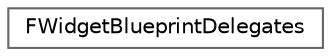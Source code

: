 digraph "Graphical Class Hierarchy"
{
 // INTERACTIVE_SVG=YES
 // LATEX_PDF_SIZE
  bgcolor="transparent";
  edge [fontname=Helvetica,fontsize=10,labelfontname=Helvetica,labelfontsize=10];
  node [fontname=Helvetica,fontsize=10,shape=box,height=0.2,width=0.4];
  rankdir="LR";
  Node0 [id="Node000000",label="FWidgetBlueprintDelegates",height=0.2,width=0.4,color="grey40", fillcolor="white", style="filled",URL="$d5/d7a/classFWidgetBlueprintDelegates.html",tooltip="Widget Delegates."];
}
